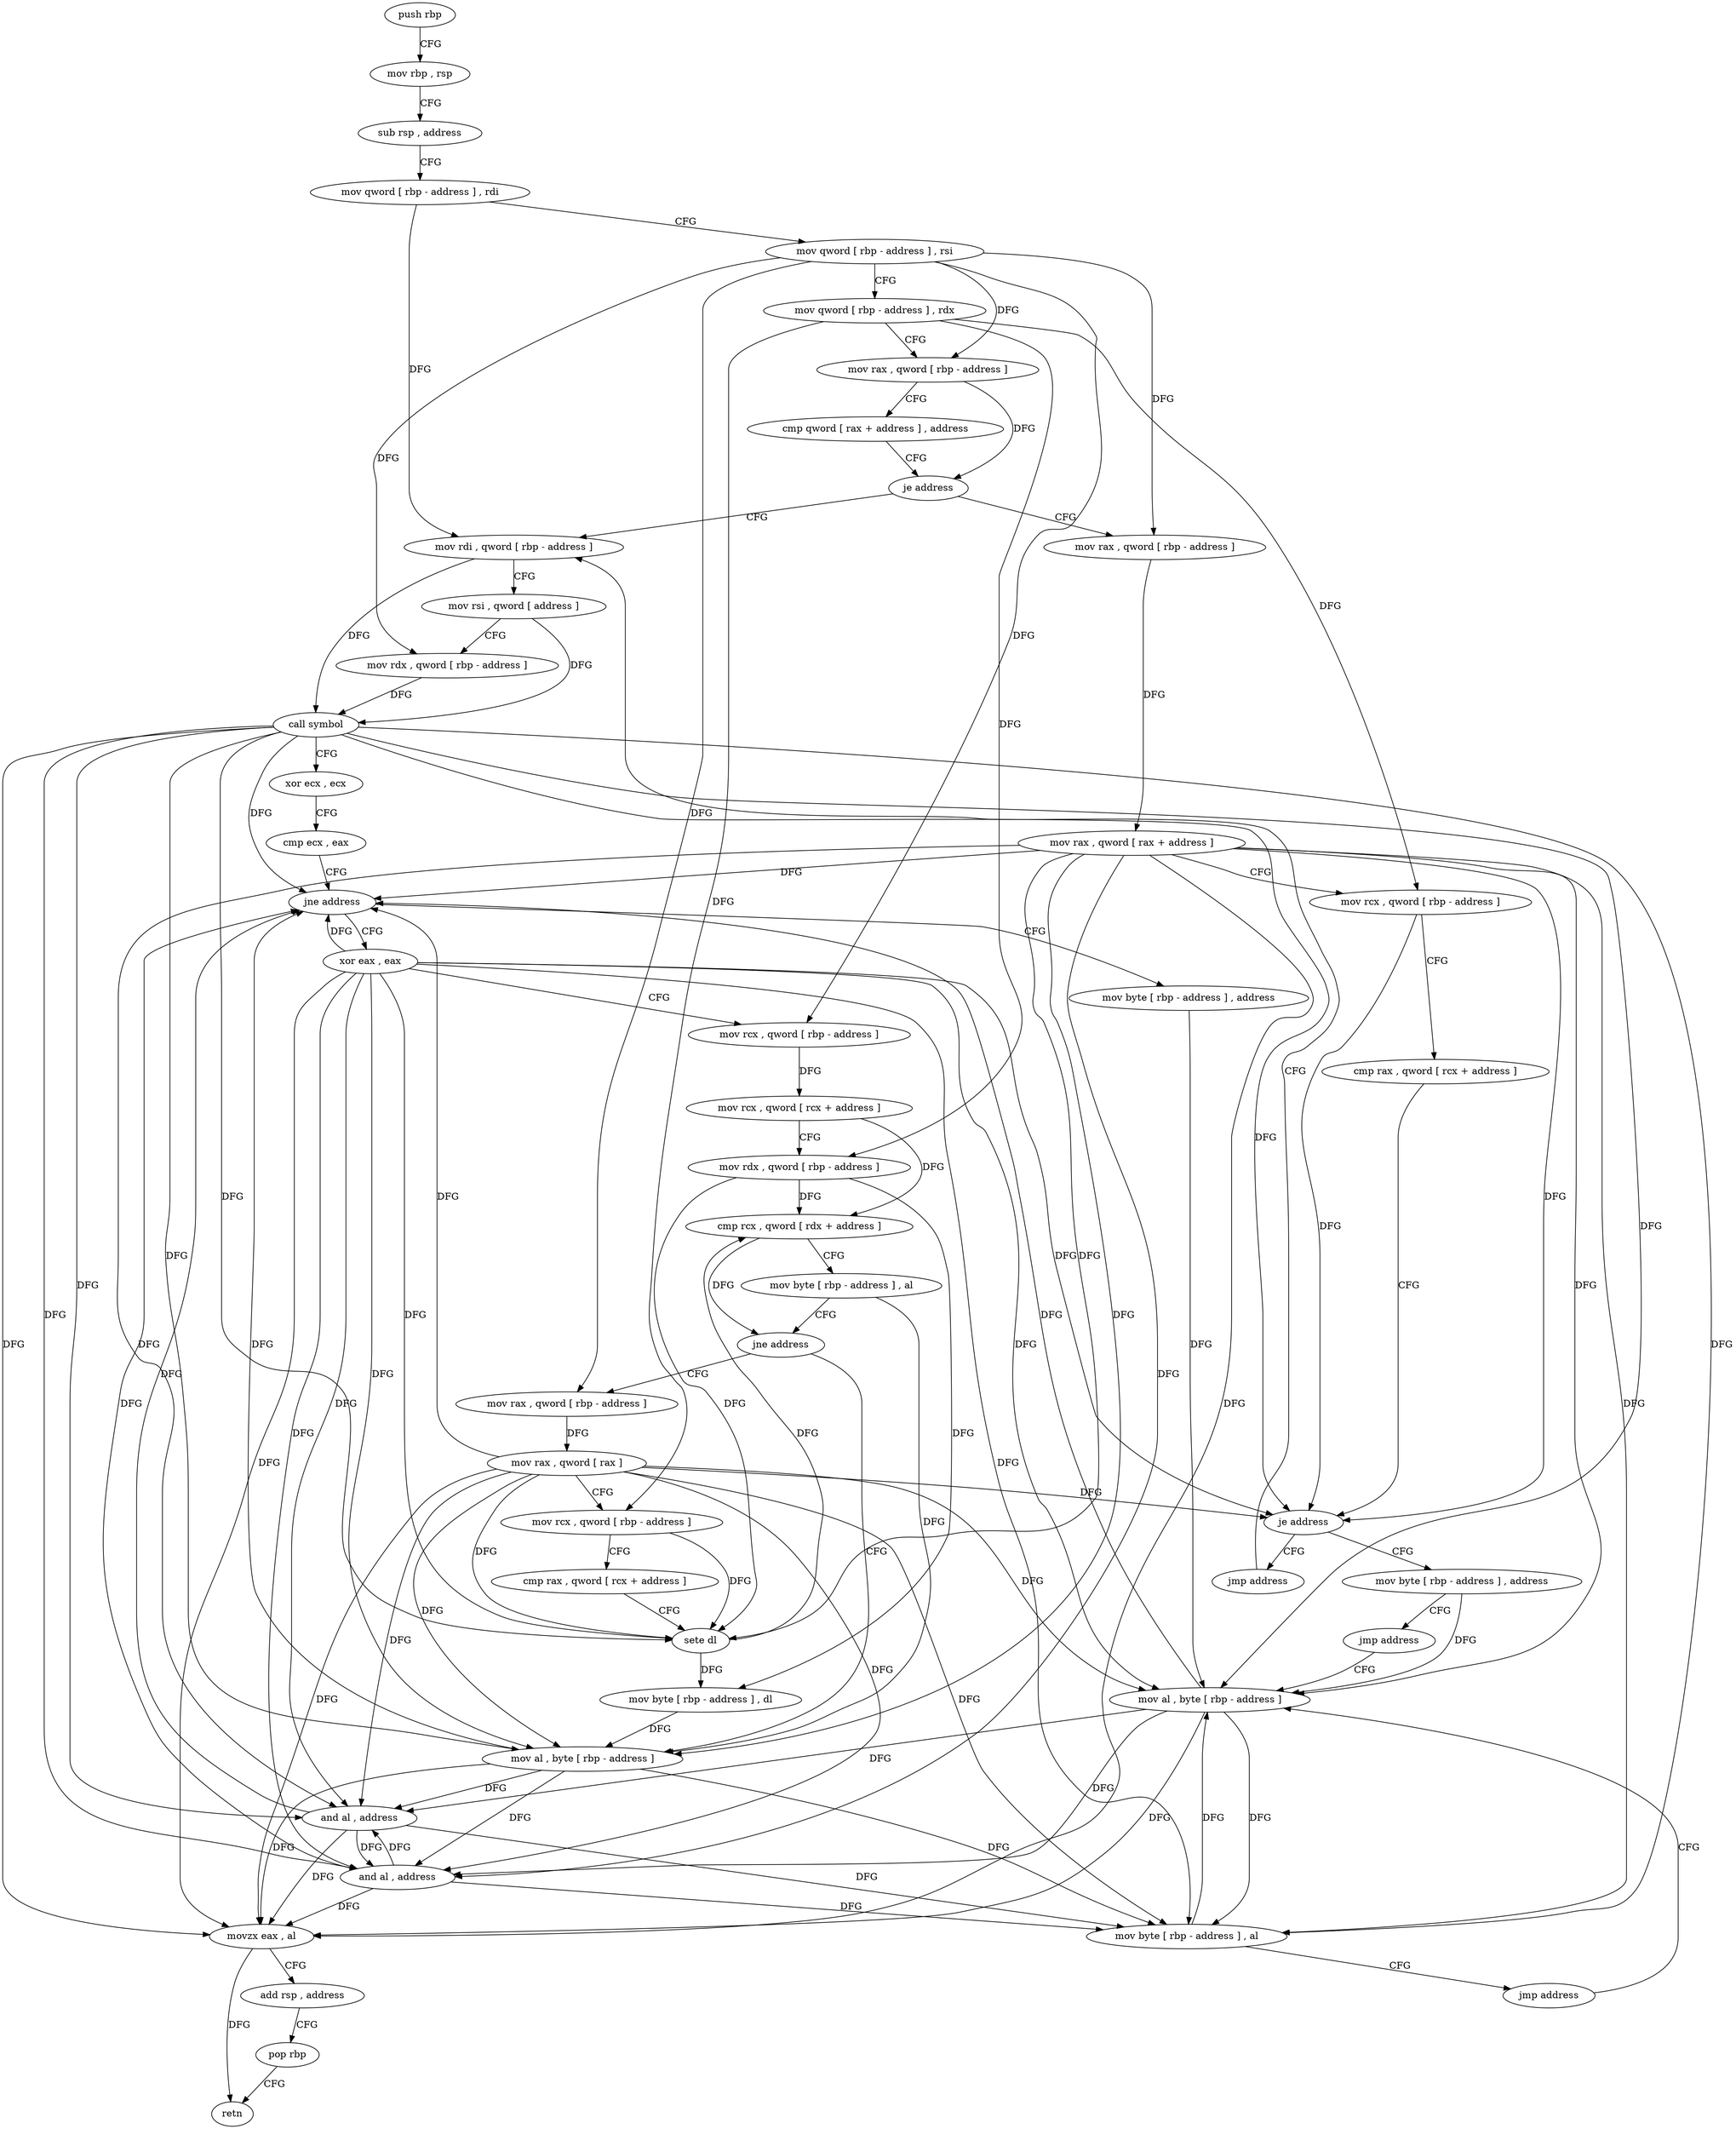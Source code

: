 digraph "func" {
"4221056" [label = "push rbp" ]
"4221057" [label = "mov rbp , rsp" ]
"4221060" [label = "sub rsp , address" ]
"4221064" [label = "mov qword [ rbp - address ] , rdi" ]
"4221068" [label = "mov qword [ rbp - address ] , rsi" ]
"4221072" [label = "mov qword [ rbp - address ] , rdx" ]
"4221076" [label = "mov rax , qword [ rbp - address ]" ]
"4221080" [label = "cmp qword [ rax + address ] , address" ]
"4221085" [label = "je address" ]
"4221127" [label = "mov rdi , qword [ rbp - address ]" ]
"4221091" [label = "mov rax , qword [ rbp - address ]" ]
"4221131" [label = "mov rsi , qword [ address ]" ]
"4221139" [label = "mov rdx , qword [ rbp - address ]" ]
"4221143" [label = "call symbol" ]
"4221148" [label = "xor ecx , ecx" ]
"4221150" [label = "cmp ecx , eax" ]
"4221152" [label = "jne address" ]
"4221219" [label = "mov byte [ rbp - address ] , address" ]
"4221158" [label = "xor eax , eax" ]
"4221095" [label = "mov rax , qword [ rax + address ]" ]
"4221099" [label = "mov rcx , qword [ rbp - address ]" ]
"4221103" [label = "cmp rax , qword [ rcx + address ]" ]
"4221107" [label = "je address" ]
"4221122" [label = "jmp address" ]
"4221113" [label = "mov byte [ rbp - address ] , address" ]
"4221223" [label = "mov al , byte [ rbp - address ]" ]
"4221160" [label = "mov rcx , qword [ rbp - address ]" ]
"4221164" [label = "mov rcx , qword [ rcx + address ]" ]
"4221168" [label = "mov rdx , qword [ rbp - address ]" ]
"4221172" [label = "cmp rcx , qword [ rdx + address ]" ]
"4221176" [label = "mov byte [ rbp - address ] , al" ]
"4221179" [label = "jne address" ]
"4221206" [label = "mov al , byte [ rbp - address ]" ]
"4221185" [label = "mov rax , qword [ rbp - address ]" ]
"4221117" [label = "jmp address" ]
"4221209" [label = "and al , address" ]
"4221211" [label = "mov byte [ rbp - address ] , al" ]
"4221214" [label = "jmp address" ]
"4221189" [label = "mov rax , qword [ rax ]" ]
"4221192" [label = "mov rcx , qword [ rbp - address ]" ]
"4221196" [label = "cmp rax , qword [ rcx + address ]" ]
"4221200" [label = "sete dl" ]
"4221203" [label = "mov byte [ rbp - address ] , dl" ]
"4221226" [label = "and al , address" ]
"4221228" [label = "movzx eax , al" ]
"4221231" [label = "add rsp , address" ]
"4221235" [label = "pop rbp" ]
"4221236" [label = "retn" ]
"4221056" -> "4221057" [ label = "CFG" ]
"4221057" -> "4221060" [ label = "CFG" ]
"4221060" -> "4221064" [ label = "CFG" ]
"4221064" -> "4221068" [ label = "CFG" ]
"4221064" -> "4221127" [ label = "DFG" ]
"4221068" -> "4221072" [ label = "CFG" ]
"4221068" -> "4221076" [ label = "DFG" ]
"4221068" -> "4221139" [ label = "DFG" ]
"4221068" -> "4221091" [ label = "DFG" ]
"4221068" -> "4221160" [ label = "DFG" ]
"4221068" -> "4221185" [ label = "DFG" ]
"4221072" -> "4221076" [ label = "CFG" ]
"4221072" -> "4221099" [ label = "DFG" ]
"4221072" -> "4221168" [ label = "DFG" ]
"4221072" -> "4221192" [ label = "DFG" ]
"4221076" -> "4221080" [ label = "CFG" ]
"4221076" -> "4221085" [ label = "DFG" ]
"4221080" -> "4221085" [ label = "CFG" ]
"4221085" -> "4221127" [ label = "CFG" ]
"4221085" -> "4221091" [ label = "CFG" ]
"4221127" -> "4221131" [ label = "CFG" ]
"4221127" -> "4221143" [ label = "DFG" ]
"4221091" -> "4221095" [ label = "DFG" ]
"4221131" -> "4221139" [ label = "CFG" ]
"4221131" -> "4221143" [ label = "DFG" ]
"4221139" -> "4221143" [ label = "DFG" ]
"4221143" -> "4221148" [ label = "CFG" ]
"4221143" -> "4221152" [ label = "DFG" ]
"4221143" -> "4221107" [ label = "DFG" ]
"4221143" -> "4221223" [ label = "DFG" ]
"4221143" -> "4221226" [ label = "DFG" ]
"4221143" -> "4221228" [ label = "DFG" ]
"4221143" -> "4221206" [ label = "DFG" ]
"4221143" -> "4221209" [ label = "DFG" ]
"4221143" -> "4221211" [ label = "DFG" ]
"4221143" -> "4221200" [ label = "DFG" ]
"4221148" -> "4221150" [ label = "CFG" ]
"4221150" -> "4221152" [ label = "CFG" ]
"4221152" -> "4221219" [ label = "CFG" ]
"4221152" -> "4221158" [ label = "CFG" ]
"4221219" -> "4221223" [ label = "DFG" ]
"4221158" -> "4221160" [ label = "CFG" ]
"4221158" -> "4221152" [ label = "DFG" ]
"4221158" -> "4221107" [ label = "DFG" ]
"4221158" -> "4221223" [ label = "DFG" ]
"4221158" -> "4221226" [ label = "DFG" ]
"4221158" -> "4221228" [ label = "DFG" ]
"4221158" -> "4221206" [ label = "DFG" ]
"4221158" -> "4221209" [ label = "DFG" ]
"4221158" -> "4221211" [ label = "DFG" ]
"4221158" -> "4221200" [ label = "DFG" ]
"4221095" -> "4221099" [ label = "CFG" ]
"4221095" -> "4221152" [ label = "DFG" ]
"4221095" -> "4221107" [ label = "DFG" ]
"4221095" -> "4221223" [ label = "DFG" ]
"4221095" -> "4221226" [ label = "DFG" ]
"4221095" -> "4221228" [ label = "DFG" ]
"4221095" -> "4221206" [ label = "DFG" ]
"4221095" -> "4221209" [ label = "DFG" ]
"4221095" -> "4221211" [ label = "DFG" ]
"4221095" -> "4221200" [ label = "DFG" ]
"4221099" -> "4221103" [ label = "CFG" ]
"4221099" -> "4221107" [ label = "DFG" ]
"4221103" -> "4221107" [ label = "CFG" ]
"4221107" -> "4221122" [ label = "CFG" ]
"4221107" -> "4221113" [ label = "CFG" ]
"4221122" -> "4221127" [ label = "CFG" ]
"4221113" -> "4221117" [ label = "CFG" ]
"4221113" -> "4221223" [ label = "DFG" ]
"4221223" -> "4221226" [ label = "DFG" ]
"4221223" -> "4221152" [ label = "DFG" ]
"4221223" -> "4221228" [ label = "DFG" ]
"4221223" -> "4221209" [ label = "DFG" ]
"4221223" -> "4221211" [ label = "DFG" ]
"4221160" -> "4221164" [ label = "DFG" ]
"4221164" -> "4221168" [ label = "CFG" ]
"4221164" -> "4221172" [ label = "DFG" ]
"4221168" -> "4221172" [ label = "DFG" ]
"4221168" -> "4221200" [ label = "DFG" ]
"4221168" -> "4221203" [ label = "DFG" ]
"4221172" -> "4221176" [ label = "CFG" ]
"4221172" -> "4221179" [ label = "DFG" ]
"4221176" -> "4221179" [ label = "CFG" ]
"4221176" -> "4221206" [ label = "DFG" ]
"4221179" -> "4221206" [ label = "CFG" ]
"4221179" -> "4221185" [ label = "CFG" ]
"4221206" -> "4221209" [ label = "DFG" ]
"4221206" -> "4221152" [ label = "DFG" ]
"4221206" -> "4221226" [ label = "DFG" ]
"4221206" -> "4221228" [ label = "DFG" ]
"4221206" -> "4221211" [ label = "DFG" ]
"4221185" -> "4221189" [ label = "DFG" ]
"4221117" -> "4221223" [ label = "CFG" ]
"4221209" -> "4221211" [ label = "DFG" ]
"4221209" -> "4221152" [ label = "DFG" ]
"4221209" -> "4221226" [ label = "DFG" ]
"4221209" -> "4221228" [ label = "DFG" ]
"4221211" -> "4221214" [ label = "CFG" ]
"4221211" -> "4221223" [ label = "DFG" ]
"4221214" -> "4221223" [ label = "CFG" ]
"4221189" -> "4221192" [ label = "CFG" ]
"4221189" -> "4221152" [ label = "DFG" ]
"4221189" -> "4221226" [ label = "DFG" ]
"4221189" -> "4221228" [ label = "DFG" ]
"4221189" -> "4221209" [ label = "DFG" ]
"4221189" -> "4221211" [ label = "DFG" ]
"4221189" -> "4221107" [ label = "DFG" ]
"4221189" -> "4221223" [ label = "DFG" ]
"4221189" -> "4221206" [ label = "DFG" ]
"4221189" -> "4221200" [ label = "DFG" ]
"4221192" -> "4221196" [ label = "CFG" ]
"4221192" -> "4221200" [ label = "DFG" ]
"4221196" -> "4221200" [ label = "CFG" ]
"4221200" -> "4221203" [ label = "DFG" ]
"4221200" -> "4221172" [ label = "DFG" ]
"4221203" -> "4221206" [ label = "DFG" ]
"4221226" -> "4221228" [ label = "DFG" ]
"4221226" -> "4221152" [ label = "DFG" ]
"4221226" -> "4221209" [ label = "DFG" ]
"4221226" -> "4221211" [ label = "DFG" ]
"4221228" -> "4221231" [ label = "CFG" ]
"4221228" -> "4221236" [ label = "DFG" ]
"4221231" -> "4221235" [ label = "CFG" ]
"4221235" -> "4221236" [ label = "CFG" ]
}
